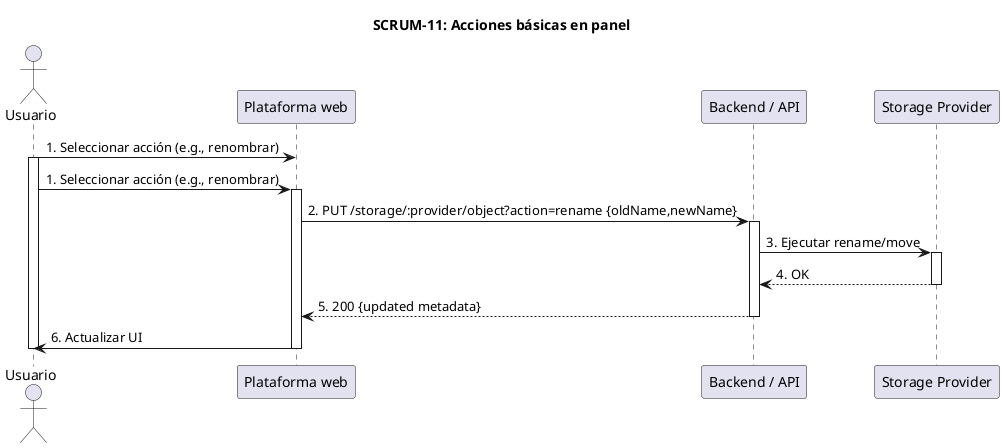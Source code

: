 @startuml SCRUM-11_AccionesPanel
title SCRUM-11: Acciones básicas en panel

actor Usuario
participant "Plataforma web" as Frontend
participant "Backend / API" as Backend
participant "Storage Provider" as Storage

Usuario -> Frontend: 1. Seleccionar acción (e.g., renombrar)
activate Usuario
Usuario -> Frontend: 1. Seleccionar acción (e.g., renombrar)
activate Frontend
Frontend -> Backend: 2. PUT /storage/:provider/object?action=rename {oldName,newName}
activate Backend
Backend -> Storage: 3. Ejecutar rename/move
activate Storage
Storage --> Backend: 4. OK
deactivate Storage
Backend --> Frontend: 5. 200 {updated metadata}
deactivate Backend
Frontend -> Usuario: 6. Actualizar UI
deactivate Frontend
deactivate Usuario
@enduml
